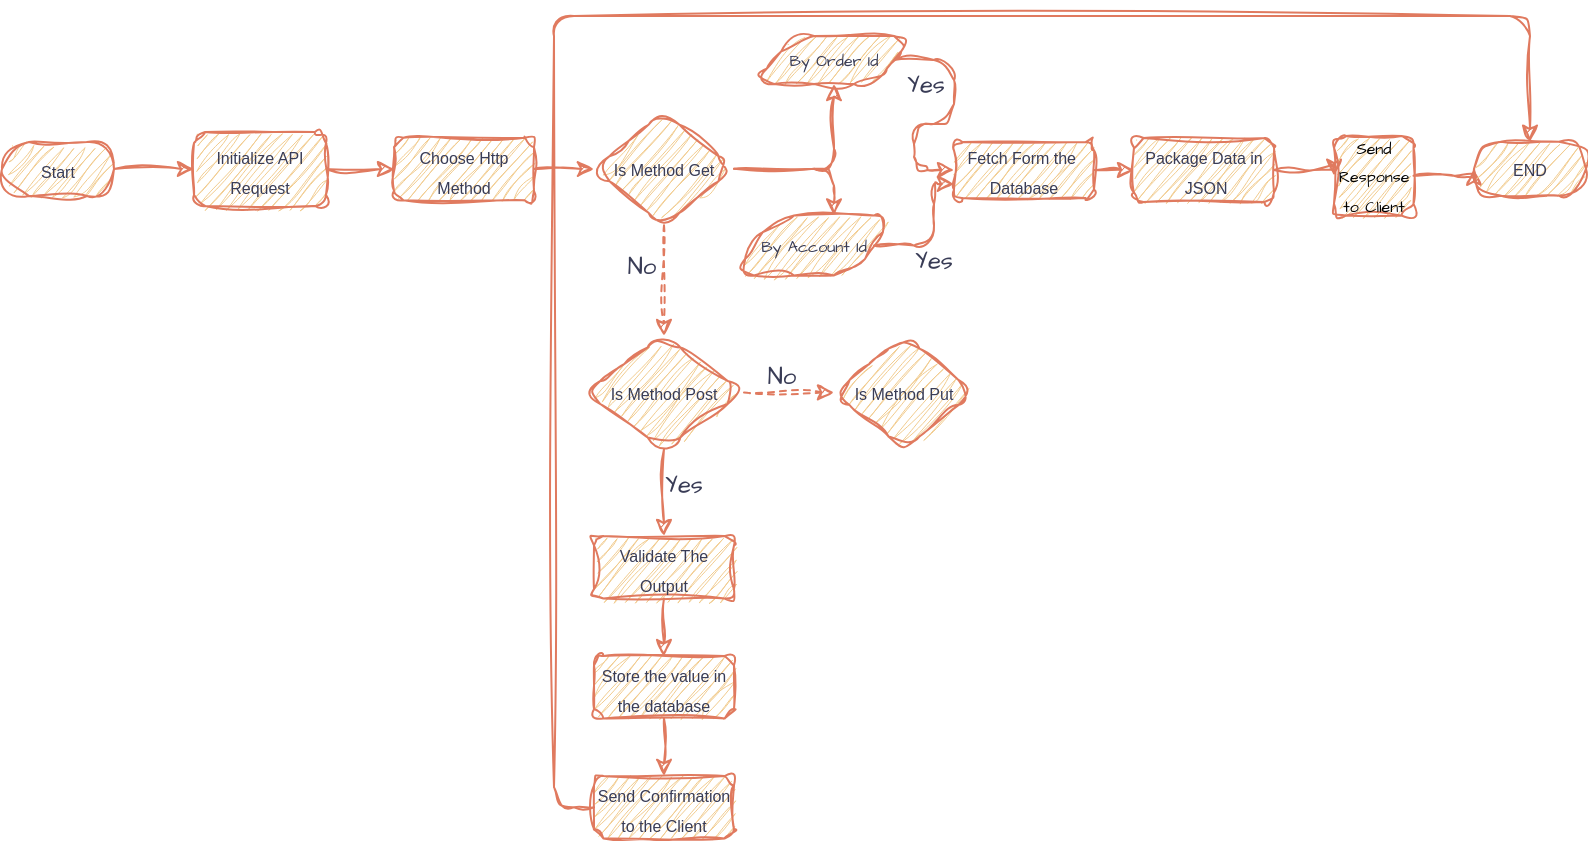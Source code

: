 <mxfile version="26.2.14">
  <diagram name="Page-1" id="mqBJOKfm_-yYsU1bV-Db">
    <mxGraphModel dx="850" dy="438" grid="1" gridSize="10" guides="1" tooltips="1" connect="1" arrows="1" fold="1" page="1" pageScale="1" pageWidth="850" pageHeight="1100" math="0" shadow="0">
      <root>
        <mxCell id="0" />
        <mxCell id="1" parent="0" />
        <mxCell id="twknoeJkFPn5ZfpLh6MR-4" style="edgeStyle=orthogonalEdgeStyle;rounded=1;orthogonalLoop=1;jettySize=auto;html=1;exitX=1;exitY=0.5;exitDx=0;exitDy=0;entryX=0;entryY=0.5;entryDx=0;entryDy=0;sketch=1;curveFitting=1;jiggle=2;labelBackgroundColor=none;strokeColor=#E07A5F;fontColor=default;" edge="1" parent="1" source="twknoeJkFPn5ZfpLh6MR-2" target="twknoeJkFPn5ZfpLh6MR-3">
          <mxGeometry relative="1" as="geometry" />
        </mxCell>
        <mxCell id="twknoeJkFPn5ZfpLh6MR-2" value="&lt;font style=&quot;font-size: 8px;&quot;&gt;Start&lt;/font&gt;" style="rounded=1;whiteSpace=wrap;html=1;arcSize=50;sketch=1;curveFitting=1;jiggle=2;labelBackgroundColor=none;fillColor=#F2CC8F;strokeColor=#E07A5F;fontColor=#393C56;" vertex="1" parent="1">
          <mxGeometry x="4" y="83" width="56" height="27" as="geometry" />
        </mxCell>
        <mxCell id="twknoeJkFPn5ZfpLh6MR-6" style="edgeStyle=orthogonalEdgeStyle;rounded=1;orthogonalLoop=1;jettySize=auto;html=1;exitX=1;exitY=0.5;exitDx=0;exitDy=0;entryX=0;entryY=0.5;entryDx=0;entryDy=0;sketch=1;curveFitting=1;jiggle=2;labelBackgroundColor=none;strokeColor=#E07A5F;fontColor=default;" edge="1" parent="1" source="twknoeJkFPn5ZfpLh6MR-3" target="twknoeJkFPn5ZfpLh6MR-5">
          <mxGeometry relative="1" as="geometry" />
        </mxCell>
        <mxCell id="twknoeJkFPn5ZfpLh6MR-3" value="&lt;font style=&quot;font-size: 8px;&quot;&gt;Initialize API Request&lt;/font&gt;" style="rounded=1;whiteSpace=wrap;html=1;sketch=1;curveFitting=1;jiggle=2;labelBackgroundColor=none;fillColor=#F2CC8F;strokeColor=#E07A5F;fontColor=#393C56;" vertex="1" parent="1">
          <mxGeometry x="100" y="78" width="66" height="37" as="geometry" />
        </mxCell>
        <mxCell id="twknoeJkFPn5ZfpLh6MR-8" style="edgeStyle=orthogonalEdgeStyle;rounded=1;orthogonalLoop=1;jettySize=auto;html=1;exitX=1;exitY=0.5;exitDx=0;exitDy=0;entryX=0;entryY=0.5;entryDx=0;entryDy=0;sketch=1;curveFitting=1;jiggle=2;labelBackgroundColor=none;strokeColor=#E07A5F;fontColor=default;" edge="1" parent="1" source="twknoeJkFPn5ZfpLh6MR-5" target="twknoeJkFPn5ZfpLh6MR-7">
          <mxGeometry relative="1" as="geometry" />
        </mxCell>
        <mxCell id="twknoeJkFPn5ZfpLh6MR-5" value="&lt;font style=&quot;font-size: 8px;&quot;&gt;Choose Http Method&lt;/font&gt;" style="rounded=1;whiteSpace=wrap;html=1;sketch=1;curveFitting=1;jiggle=2;labelBackgroundColor=none;fillColor=#F2CC8F;strokeColor=#E07A5F;fontColor=#393C56;" vertex="1" parent="1">
          <mxGeometry x="200" y="80.88" width="70" height="31.25" as="geometry" />
        </mxCell>
        <mxCell id="twknoeJkFPn5ZfpLh6MR-30" style="edgeStyle=orthogonalEdgeStyle;rounded=1;sketch=1;hachureGap=4;jiggle=2;curveFitting=1;orthogonalLoop=1;jettySize=auto;html=1;exitX=1;exitY=0.5;exitDx=0;exitDy=0;entryX=0.5;entryY=1;entryDx=0;entryDy=0;strokeColor=#E07A5F;fontFamily=Architects Daughter;fontSource=https%3A%2F%2Ffonts.googleapis.com%2Fcss%3Ffamily%3DArchitects%2BDaughter;fontColor=#393C56;fillColor=#F2CC8F;" edge="1" parent="1" source="twknoeJkFPn5ZfpLh6MR-7" target="twknoeJkFPn5ZfpLh6MR-12">
          <mxGeometry relative="1" as="geometry" />
        </mxCell>
        <mxCell id="twknoeJkFPn5ZfpLh6MR-34" style="edgeStyle=orthogonalEdgeStyle;rounded=1;sketch=1;hachureGap=4;jiggle=2;curveFitting=1;orthogonalLoop=1;jettySize=auto;html=1;exitX=0.5;exitY=1;exitDx=0;exitDy=0;entryX=0.5;entryY=0;entryDx=0;entryDy=0;strokeColor=#E07A5F;fontFamily=Architects Daughter;fontSource=https%3A%2F%2Ffonts.googleapis.com%2Fcss%3Ffamily%3DArchitects%2BDaughter;fontColor=#393C56;fillColor=#F2CC8F;dashed=1;" edge="1" parent="1" source="twknoeJkFPn5ZfpLh6MR-7" target="twknoeJkFPn5ZfpLh6MR-32">
          <mxGeometry relative="1" as="geometry" />
        </mxCell>
        <mxCell id="twknoeJkFPn5ZfpLh6MR-7" value="&lt;font style=&quot;font-size: 8px;&quot;&gt;Is Method Get&lt;/font&gt;" style="rhombus;whiteSpace=wrap;html=1;sketch=1;curveFitting=1;jiggle=2;labelBackgroundColor=none;fillColor=#F2CC8F;strokeColor=#E07A5F;fontColor=#393C56;rounded=1;" vertex="1" parent="1">
          <mxGeometry x="300" y="68.12" width="70" height="56.5" as="geometry" />
        </mxCell>
        <mxCell id="twknoeJkFPn5ZfpLh6MR-17" style="edgeStyle=orthogonalEdgeStyle;rounded=1;sketch=1;hachureGap=4;jiggle=2;curveFitting=1;orthogonalLoop=1;jettySize=auto;html=1;exitX=1;exitY=0.5;exitDx=0;exitDy=0;entryX=0;entryY=0.5;entryDx=0;entryDy=0;strokeColor=#E07A5F;fontFamily=Architects Daughter;fontSource=https%3A%2F%2Ffonts.googleapis.com%2Fcss%3Ffamily%3DArchitects%2BDaughter;fontColor=#393C56;fillColor=#F2CC8F;" edge="1" parent="1" source="twknoeJkFPn5ZfpLh6MR-12" target="twknoeJkFPn5ZfpLh6MR-16">
          <mxGeometry relative="1" as="geometry" />
        </mxCell>
        <mxCell id="twknoeJkFPn5ZfpLh6MR-12" value="&lt;font style=&quot;font-size: 8px;&quot;&gt;By Order Id&lt;/font&gt;" style="shape=parallelogram;perimeter=parallelogramPerimeter;whiteSpace=wrap;html=1;fixedSize=1;rounded=1;sketch=1;hachureGap=4;jiggle=2;curveFitting=1;strokeColor=#E07A5F;fontFamily=Architects Daughter;fontSource=https%3A%2F%2Ffonts.googleapis.com%2Fcss%3Ffamily%3DArchitects%2BDaughter;fontColor=#393C56;fillColor=#F2CC8F;" vertex="1" parent="1">
          <mxGeometry x="380" y="30" width="80" height="24.01" as="geometry" />
        </mxCell>
        <mxCell id="twknoeJkFPn5ZfpLh6MR-18" style="edgeStyle=orthogonalEdgeStyle;rounded=1;sketch=1;hachureGap=4;jiggle=2;curveFitting=1;orthogonalLoop=1;jettySize=auto;html=1;exitX=1;exitY=0.5;exitDx=0;exitDy=0;strokeColor=#E07A5F;fontFamily=Architects Daughter;fontSource=https%3A%2F%2Ffonts.googleapis.com%2Fcss%3Ffamily%3DArchitects%2BDaughter;fontColor=#393C56;fillColor=#F2CC8F;entryX=0;entryY=0.75;entryDx=0;entryDy=0;" edge="1" parent="1" source="twknoeJkFPn5ZfpLh6MR-13" target="twknoeJkFPn5ZfpLh6MR-16">
          <mxGeometry relative="1" as="geometry">
            <mxPoint x="674" y="103" as="targetPoint" />
          </mxGeometry>
        </mxCell>
        <mxCell id="twknoeJkFPn5ZfpLh6MR-13" value="&lt;font style=&quot;font-size: 8px;&quot;&gt;By Account Id&lt;/font&gt;" style="shape=parallelogram;perimeter=parallelogramPerimeter;whiteSpace=wrap;html=1;fixedSize=1;rounded=1;sketch=1;hachureGap=4;jiggle=2;curveFitting=1;strokeColor=#E07A5F;fontFamily=Architects Daughter;fontSource=https%3A%2F%2Ffonts.googleapis.com%2Fcss%3Ffamily%3DArchitects%2BDaughter;fontColor=#393C56;fillColor=#F2CC8F;" vertex="1" parent="1">
          <mxGeometry x="370" y="119.75" width="80" height="30" as="geometry" />
        </mxCell>
        <mxCell id="twknoeJkFPn5ZfpLh6MR-21" style="edgeStyle=orthogonalEdgeStyle;rounded=1;sketch=1;hachureGap=4;jiggle=2;curveFitting=1;orthogonalLoop=1;jettySize=auto;html=1;exitX=1;exitY=0.5;exitDx=0;exitDy=0;entryX=0;entryY=0.5;entryDx=0;entryDy=0;strokeColor=#E07A5F;fontFamily=Architects Daughter;fontSource=https%3A%2F%2Ffonts.googleapis.com%2Fcss%3Ffamily%3DArchitects%2BDaughter;fontColor=#393C56;fillColor=#F2CC8F;" edge="1" parent="1" source="twknoeJkFPn5ZfpLh6MR-16" target="twknoeJkFPn5ZfpLh6MR-19">
          <mxGeometry relative="1" as="geometry" />
        </mxCell>
        <mxCell id="twknoeJkFPn5ZfpLh6MR-16" value="&lt;font style=&quot;font-size: 8px;&quot;&gt;Fetch Form the&amp;nbsp;&lt;/font&gt;&lt;div&gt;&lt;font style=&quot;font-size: 8px;&quot;&gt;Database&lt;/font&gt;&lt;/div&gt;" style="rounded=1;whiteSpace=wrap;html=1;sketch=1;curveFitting=1;jiggle=2;labelBackgroundColor=none;fillColor=#F2CC8F;strokeColor=#E07A5F;fontColor=#393C56;" vertex="1" parent="1">
          <mxGeometry x="480" y="83" width="70" height="28" as="geometry" />
        </mxCell>
        <mxCell id="twknoeJkFPn5ZfpLh6MR-23" style="edgeStyle=orthogonalEdgeStyle;rounded=1;sketch=1;hachureGap=4;jiggle=2;curveFitting=1;orthogonalLoop=1;jettySize=auto;html=1;exitX=1;exitY=0.5;exitDx=0;exitDy=0;entryX=0;entryY=0.5;entryDx=0;entryDy=0;strokeColor=#E07A5F;fontFamily=Architects Daughter;fontSource=https%3A%2F%2Ffonts.googleapis.com%2Fcss%3Ffamily%3DArchitects%2BDaughter;fontColor=#393C56;fillColor=#F2CC8F;" edge="1" parent="1" source="twknoeJkFPn5ZfpLh6MR-19" target="twknoeJkFPn5ZfpLh6MR-22">
          <mxGeometry relative="1" as="geometry" />
        </mxCell>
        <mxCell id="twknoeJkFPn5ZfpLh6MR-19" value="&lt;font style=&quot;font-size: 8px;&quot;&gt;Package Data in&lt;/font&gt;&lt;div&gt;&lt;font style=&quot;font-size: 8px;&quot;&gt;&amp;nbsp;JSON&lt;/font&gt;&lt;/div&gt;" style="rounded=1;whiteSpace=wrap;html=1;sketch=1;curveFitting=1;jiggle=2;labelBackgroundColor=none;fillColor=#F2CC8F;strokeColor=#E07A5F;fontColor=#393C56;" vertex="1" parent="1">
          <mxGeometry x="570" y="81" width="70" height="32" as="geometry" />
        </mxCell>
        <mxCell id="twknoeJkFPn5ZfpLh6MR-25" style="edgeStyle=orthogonalEdgeStyle;rounded=1;sketch=1;hachureGap=4;jiggle=2;curveFitting=1;orthogonalLoop=1;jettySize=auto;html=1;exitX=1;exitY=0.5;exitDx=0;exitDy=0;entryX=0;entryY=0.5;entryDx=0;entryDy=0;strokeColor=#E07A5F;fontFamily=Architects Daughter;fontSource=https%3A%2F%2Ffonts.googleapis.com%2Fcss%3Ffamily%3DArchitects%2BDaughter;fontColor=#393C56;fillColor=#F2CC8F;" edge="1" parent="1" source="twknoeJkFPn5ZfpLh6MR-22" target="twknoeJkFPn5ZfpLh6MR-24">
          <mxGeometry relative="1" as="geometry" />
        </mxCell>
        <mxCell id="twknoeJkFPn5ZfpLh6MR-22" value="&lt;span data-lucid-content=&quot;{&amp;quot;t&amp;quot;:&amp;quot;Send Response to Client&amp;quot;,&amp;quot;m&amp;quot;:[{&amp;quot;s&amp;quot;:0,&amp;quot;n&amp;quot;:&amp;quot;p&amp;quot;,&amp;quot;v&amp;quot;:1.2},{&amp;quot;s&amp;quot;:0,&amp;quot;n&amp;quot;:&amp;quot;s&amp;quot;,&amp;quot;v&amp;quot;:22.222,&amp;quot;e&amp;quot;:23},{&amp;quot;s&amp;quot;:0,&amp;quot;n&amp;quot;:&amp;quot;fsp&amp;quot;,&amp;quot;v&amp;quot;:&amp;quot;ss_presetShapeStyle2_textStyle&amp;quot;,&amp;quot;e&amp;quot;:23},{&amp;quot;s&amp;quot;:0,&amp;quot;n&amp;quot;:&amp;quot;fsp2&amp;quot;,&amp;quot;v&amp;quot;:&amp;quot;ss_presetShapeStyle2_textStyle&amp;quot;,&amp;quot;e&amp;quot;:23}]}&quot; data-lucid-type=&quot;application/vnd.lucid.text&quot;&gt;&lt;span style=&quot;color: rgb(0, 0, 0);&quot;&gt;&lt;font style=&quot;font-size: 8px;&quot;&gt;Send Response to Client&lt;/font&gt;&lt;/span&gt;&lt;/span&gt;" style="whiteSpace=wrap;html=1;aspect=fixed;rounded=1;sketch=1;hachureGap=4;jiggle=2;curveFitting=1;strokeColor=#E07A5F;fontFamily=Architects Daughter;fontSource=https%3A%2F%2Ffonts.googleapis.com%2Fcss%3Ffamily%3DArchitects%2BDaughter;fontColor=#393C56;fillColor=#F2CC8F;" vertex="1" parent="1">
          <mxGeometry x="670" y="80" width="39.75" height="39.75" as="geometry" />
        </mxCell>
        <mxCell id="twknoeJkFPn5ZfpLh6MR-24" value="&lt;font style=&quot;font-size: 8px;&quot;&gt;END&lt;/font&gt;" style="rounded=1;whiteSpace=wrap;html=1;arcSize=50;sketch=1;curveFitting=1;jiggle=2;labelBackgroundColor=none;fillColor=#F2CC8F;strokeColor=#E07A5F;fontColor=#393C56;" vertex="1" parent="1">
          <mxGeometry x="740" y="82.87" width="56" height="27" as="geometry" />
        </mxCell>
        <mxCell id="twknoeJkFPn5ZfpLh6MR-26" value="Yes" style="text;html=1;align=center;verticalAlign=middle;whiteSpace=wrap;rounded=0;fontFamily=Architects Daughter;fontSource=https%3A%2F%2Ffonts.googleapis.com%2Fcss%3Ffamily%3DArchitects%2BDaughter;fontColor=#393C56;" vertex="1" parent="1">
          <mxGeometry x="436" y="40" width="60" height="30" as="geometry" />
        </mxCell>
        <mxCell id="twknoeJkFPn5ZfpLh6MR-27" value="Yes" style="text;html=1;align=center;verticalAlign=middle;whiteSpace=wrap;rounded=0;fontFamily=Architects Daughter;fontSource=https%3A%2F%2Ffonts.googleapis.com%2Fcss%3Ffamily%3DArchitects%2BDaughter;fontColor=#393C56;" vertex="1" parent="1">
          <mxGeometry x="440" y="128" width="60" height="30" as="geometry" />
        </mxCell>
        <mxCell id="twknoeJkFPn5ZfpLh6MR-31" style="edgeStyle=orthogonalEdgeStyle;rounded=1;sketch=1;hachureGap=4;jiggle=2;curveFitting=1;orthogonalLoop=1;jettySize=auto;html=1;exitX=1;exitY=0.5;exitDx=0;exitDy=0;entryX=0.625;entryY=0;entryDx=0;entryDy=0;entryPerimeter=0;strokeColor=#E07A5F;fontFamily=Architects Daughter;fontSource=https%3A%2F%2Ffonts.googleapis.com%2Fcss%3Ffamily%3DArchitects%2BDaughter;fontColor=#393C56;fillColor=#F2CC8F;" edge="1" parent="1" source="twknoeJkFPn5ZfpLh6MR-7" target="twknoeJkFPn5ZfpLh6MR-13">
          <mxGeometry relative="1" as="geometry" />
        </mxCell>
        <mxCell id="twknoeJkFPn5ZfpLh6MR-38" style="edgeStyle=orthogonalEdgeStyle;rounded=1;sketch=1;hachureGap=4;jiggle=2;curveFitting=1;orthogonalLoop=1;jettySize=auto;html=1;exitX=1;exitY=0.5;exitDx=0;exitDy=0;entryX=0;entryY=0.5;entryDx=0;entryDy=0;strokeColor=#E07A5F;fontFamily=Architects Daughter;fontSource=https%3A%2F%2Ffonts.googleapis.com%2Fcss%3Ffamily%3DArchitects%2BDaughter;fontColor=#393C56;fillColor=#F2CC8F;dashed=1;" edge="1" parent="1" source="twknoeJkFPn5ZfpLh6MR-32" target="twknoeJkFPn5ZfpLh6MR-36">
          <mxGeometry relative="1" as="geometry" />
        </mxCell>
        <mxCell id="twknoeJkFPn5ZfpLh6MR-40" style="edgeStyle=orthogonalEdgeStyle;rounded=1;sketch=1;hachureGap=4;jiggle=2;curveFitting=1;orthogonalLoop=1;jettySize=auto;html=1;exitX=0.5;exitY=1;exitDx=0;exitDy=0;entryX=0.5;entryY=0;entryDx=0;entryDy=0;strokeColor=#E07A5F;fontFamily=Architects Daughter;fontSource=https%3A%2F%2Ffonts.googleapis.com%2Fcss%3Ffamily%3DArchitects%2BDaughter;fontColor=#393C56;fillColor=#F2CC8F;" edge="1" parent="1" source="twknoeJkFPn5ZfpLh6MR-32" target="twknoeJkFPn5ZfpLh6MR-39">
          <mxGeometry relative="1" as="geometry" />
        </mxCell>
        <mxCell id="twknoeJkFPn5ZfpLh6MR-32" value="&lt;font style=&quot;font-size: 8px;&quot;&gt;Is Method Post&lt;/font&gt;" style="rhombus;whiteSpace=wrap;html=1;sketch=1;curveFitting=1;jiggle=2;labelBackgroundColor=none;fillColor=#F2CC8F;strokeColor=#E07A5F;fontColor=#393C56;rounded=1;" vertex="1" parent="1">
          <mxGeometry x="295" y="180" width="80" height="56.5" as="geometry" />
        </mxCell>
        <mxCell id="twknoeJkFPn5ZfpLh6MR-35" value="No" style="text;html=1;align=center;verticalAlign=middle;whiteSpace=wrap;rounded=0;fontFamily=Architects Daughter;fontSource=https%3A%2F%2Ffonts.googleapis.com%2Fcss%3Ffamily%3DArchitects%2BDaughter;fontColor=#393C56;" vertex="1" parent="1">
          <mxGeometry x="294" y="131" width="60" height="30" as="geometry" />
        </mxCell>
        <mxCell id="twknoeJkFPn5ZfpLh6MR-36" value="&lt;font style=&quot;font-size: 8px;&quot;&gt;Is Method Put&lt;/font&gt;" style="rhombus;whiteSpace=wrap;html=1;sketch=1;curveFitting=1;jiggle=2;labelBackgroundColor=none;fillColor=#F2CC8F;strokeColor=#E07A5F;fontColor=#393C56;rounded=1;" vertex="1" parent="1">
          <mxGeometry x="420" y="180" width="70" height="56.5" as="geometry" />
        </mxCell>
        <mxCell id="twknoeJkFPn5ZfpLh6MR-37" value="No" style="text;html=1;align=center;verticalAlign=middle;whiteSpace=wrap;rounded=0;fontFamily=Architects Daughter;fontSource=https%3A%2F%2Ffonts.googleapis.com%2Fcss%3Ffamily%3DArchitects%2BDaughter;fontColor=#393C56;" vertex="1" parent="1">
          <mxGeometry x="364" y="186" width="60" height="30" as="geometry" />
        </mxCell>
        <mxCell id="twknoeJkFPn5ZfpLh6MR-43" style="edgeStyle=orthogonalEdgeStyle;rounded=1;sketch=1;hachureGap=4;jiggle=2;curveFitting=1;orthogonalLoop=1;jettySize=auto;html=1;exitX=0.5;exitY=1;exitDx=0;exitDy=0;entryX=0.5;entryY=0;entryDx=0;entryDy=0;strokeColor=#E07A5F;fontFamily=Architects Daughter;fontSource=https%3A%2F%2Ffonts.googleapis.com%2Fcss%3Ffamily%3DArchitects%2BDaughter;fontColor=#393C56;fillColor=#F2CC8F;" edge="1" parent="1" source="twknoeJkFPn5ZfpLh6MR-39" target="twknoeJkFPn5ZfpLh6MR-42">
          <mxGeometry relative="1" as="geometry" />
        </mxCell>
        <mxCell id="twknoeJkFPn5ZfpLh6MR-39" value="&lt;font style=&quot;font-size: 8px;&quot;&gt;Validate The Output&lt;/font&gt;" style="rounded=1;whiteSpace=wrap;html=1;sketch=1;curveFitting=1;jiggle=2;labelBackgroundColor=none;fillColor=#F2CC8F;strokeColor=#E07A5F;fontColor=#393C56;" vertex="1" parent="1">
          <mxGeometry x="300" y="280" width="70" height="31.25" as="geometry" />
        </mxCell>
        <mxCell id="twknoeJkFPn5ZfpLh6MR-41" value="Yes" style="text;html=1;align=center;verticalAlign=middle;whiteSpace=wrap;rounded=0;fontFamily=Architects Daughter;fontSource=https%3A%2F%2Ffonts.googleapis.com%2Fcss%3Ffamily%3DArchitects%2BDaughter;fontColor=#393C56;" vertex="1" parent="1">
          <mxGeometry x="315" y="240" width="60" height="30" as="geometry" />
        </mxCell>
        <mxCell id="twknoeJkFPn5ZfpLh6MR-45" style="edgeStyle=orthogonalEdgeStyle;rounded=1;sketch=1;hachureGap=4;jiggle=2;curveFitting=1;orthogonalLoop=1;jettySize=auto;html=1;exitX=0.5;exitY=1;exitDx=0;exitDy=0;entryX=0.5;entryY=0;entryDx=0;entryDy=0;strokeColor=#E07A5F;fontFamily=Architects Daughter;fontSource=https%3A%2F%2Ffonts.googleapis.com%2Fcss%3Ffamily%3DArchitects%2BDaughter;fontColor=#393C56;fillColor=#F2CC8F;" edge="1" parent="1" source="twknoeJkFPn5ZfpLh6MR-42" target="twknoeJkFPn5ZfpLh6MR-44">
          <mxGeometry relative="1" as="geometry" />
        </mxCell>
        <mxCell id="twknoeJkFPn5ZfpLh6MR-42" value="&lt;font style=&quot;font-size: 8px;&quot;&gt;Store the value in the database&lt;/font&gt;" style="rounded=1;whiteSpace=wrap;html=1;sketch=1;curveFitting=1;jiggle=2;labelBackgroundColor=none;fillColor=#F2CC8F;strokeColor=#E07A5F;fontColor=#393C56;" vertex="1" parent="1">
          <mxGeometry x="300" y="340" width="70" height="31.25" as="geometry" />
        </mxCell>
        <mxCell id="twknoeJkFPn5ZfpLh6MR-47" style="edgeStyle=orthogonalEdgeStyle;rounded=1;sketch=1;hachureGap=4;jiggle=2;curveFitting=1;orthogonalLoop=1;jettySize=auto;html=1;exitX=0;exitY=0.5;exitDx=0;exitDy=0;strokeColor=#E07A5F;fontFamily=Architects Daughter;fontSource=https%3A%2F%2Ffonts.googleapis.com%2Fcss%3Ffamily%3DArchitects%2BDaughter;fontColor=#393C56;fillColor=#F2CC8F;entryX=0.5;entryY=0;entryDx=0;entryDy=0;" edge="1" parent="1" source="twknoeJkFPn5ZfpLh6MR-44" target="twknoeJkFPn5ZfpLh6MR-24">
          <mxGeometry relative="1" as="geometry">
            <mxPoint x="770" y="20" as="targetPoint" />
            <Array as="points">
              <mxPoint x="280" y="416" />
              <mxPoint x="280" y="20" />
              <mxPoint x="768" y="20" />
            </Array>
          </mxGeometry>
        </mxCell>
        <mxCell id="twknoeJkFPn5ZfpLh6MR-44" value="&lt;font style=&quot;font-size: 8px;&quot;&gt;Send Confirmation to the Client&lt;/font&gt;" style="rounded=1;whiteSpace=wrap;html=1;sketch=1;curveFitting=1;jiggle=2;labelBackgroundColor=none;fillColor=#F2CC8F;strokeColor=#E07A5F;fontColor=#393C56;" vertex="1" parent="1">
          <mxGeometry x="300" y="400" width="70" height="31.25" as="geometry" />
        </mxCell>
      </root>
    </mxGraphModel>
  </diagram>
</mxfile>
